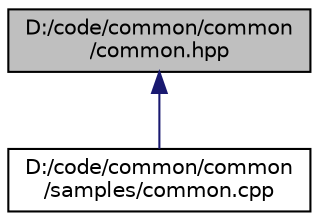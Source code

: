 digraph "D:/code/common/common/common.hpp"
{
 // LATEX_PDF_SIZE
  edge [fontname="Helvetica",fontsize="10",labelfontname="Helvetica",labelfontsize="10"];
  node [fontname="Helvetica",fontsize="10",shape=record];
  Node14 [label="D:/code/common/common\l/common.hpp",height=0.2,width=0.4,color="black", fillcolor="grey75", style="filled", fontcolor="black",tooltip=" "];
  Node14 -> Node15 [dir="back",color="midnightblue",fontsize="10",style="solid",fontname="Helvetica"];
  Node15 [label="D:/code/common/common\l/samples/common.cpp",height=0.2,width=0.4,color="black", fillcolor="white", style="filled",URL="$common_8cpp.html",tooltip=" "];
}
